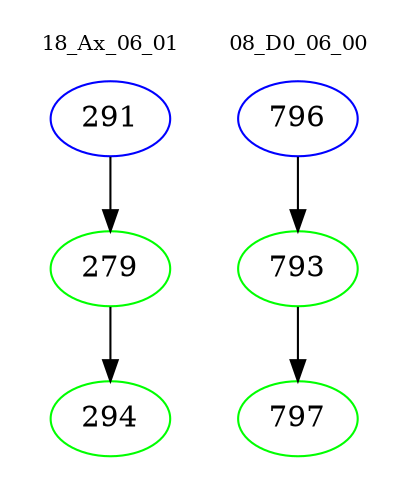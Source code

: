 digraph{
subgraph cluster_0 {
color = white
label = "18_Ax_06_01";
fontsize=10;
T0_291 [label="291", color="blue"]
T0_291 -> T0_279 [color="black"]
T0_279 [label="279", color="green"]
T0_279 -> T0_294 [color="black"]
T0_294 [label="294", color="green"]
}
subgraph cluster_1 {
color = white
label = "08_D0_06_00";
fontsize=10;
T1_796 [label="796", color="blue"]
T1_796 -> T1_793 [color="black"]
T1_793 [label="793", color="green"]
T1_793 -> T1_797 [color="black"]
T1_797 [label="797", color="green"]
}
}
